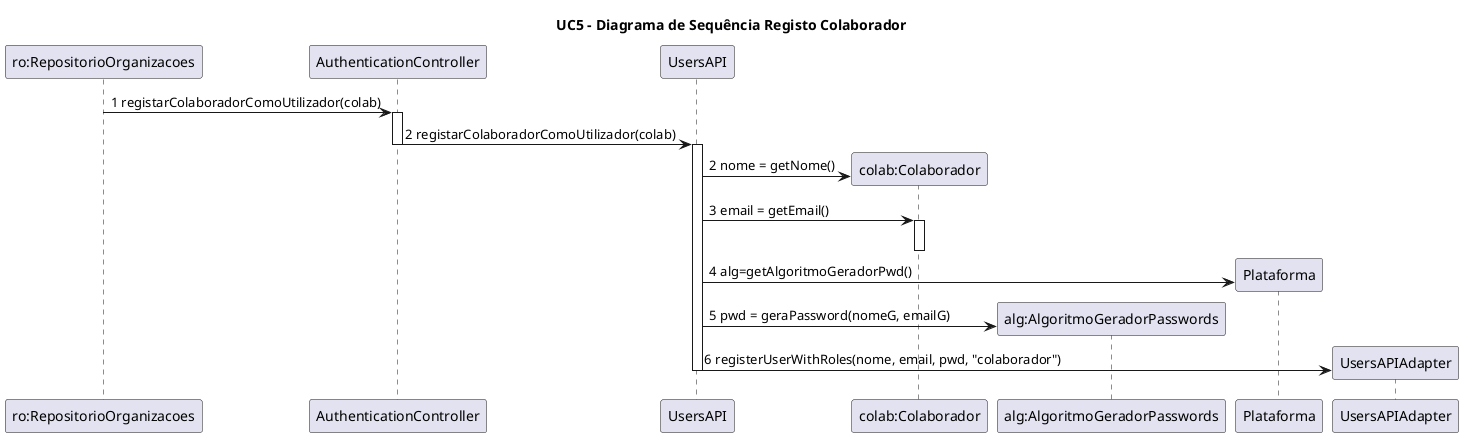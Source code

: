@startuml

title UC5 - Diagrama de Sequência Registo Colaborador

"ro:RepositorioOrganizacoes" -> "AuthenticationController" : 1 registarColaboradorComoUtilizador(colab)
activate "AuthenticationController"
"AuthenticationController" -> UsersAPI  : 2 registarColaboradorComoUtilizador(colab)
deactivate AuthenticationController
activate UsersAPI
UsersAPI -> "colab:Colaborador" ** : 2 nome = getNome()
UsersAPI -> "colab:Colaborador" : 3 email = getEmail()
activate "colab:Colaborador"
deactivate "colab:Colaborador"
participant "alg:AlgoritmoGeradorPasswords" as alg
UsersAPI -> Plataforma ** : 4 alg=getAlgoritmoGeradorPwd()
UsersAPI -> alg ** : 5 pwd = geraPassword(nomeG, emailG)
UsersAPI -> UsersAPIAdapter **: 6 registerUserWithRoles(nome, email, pwd, "colaborador")
deactivate UsersAPI
@enduml